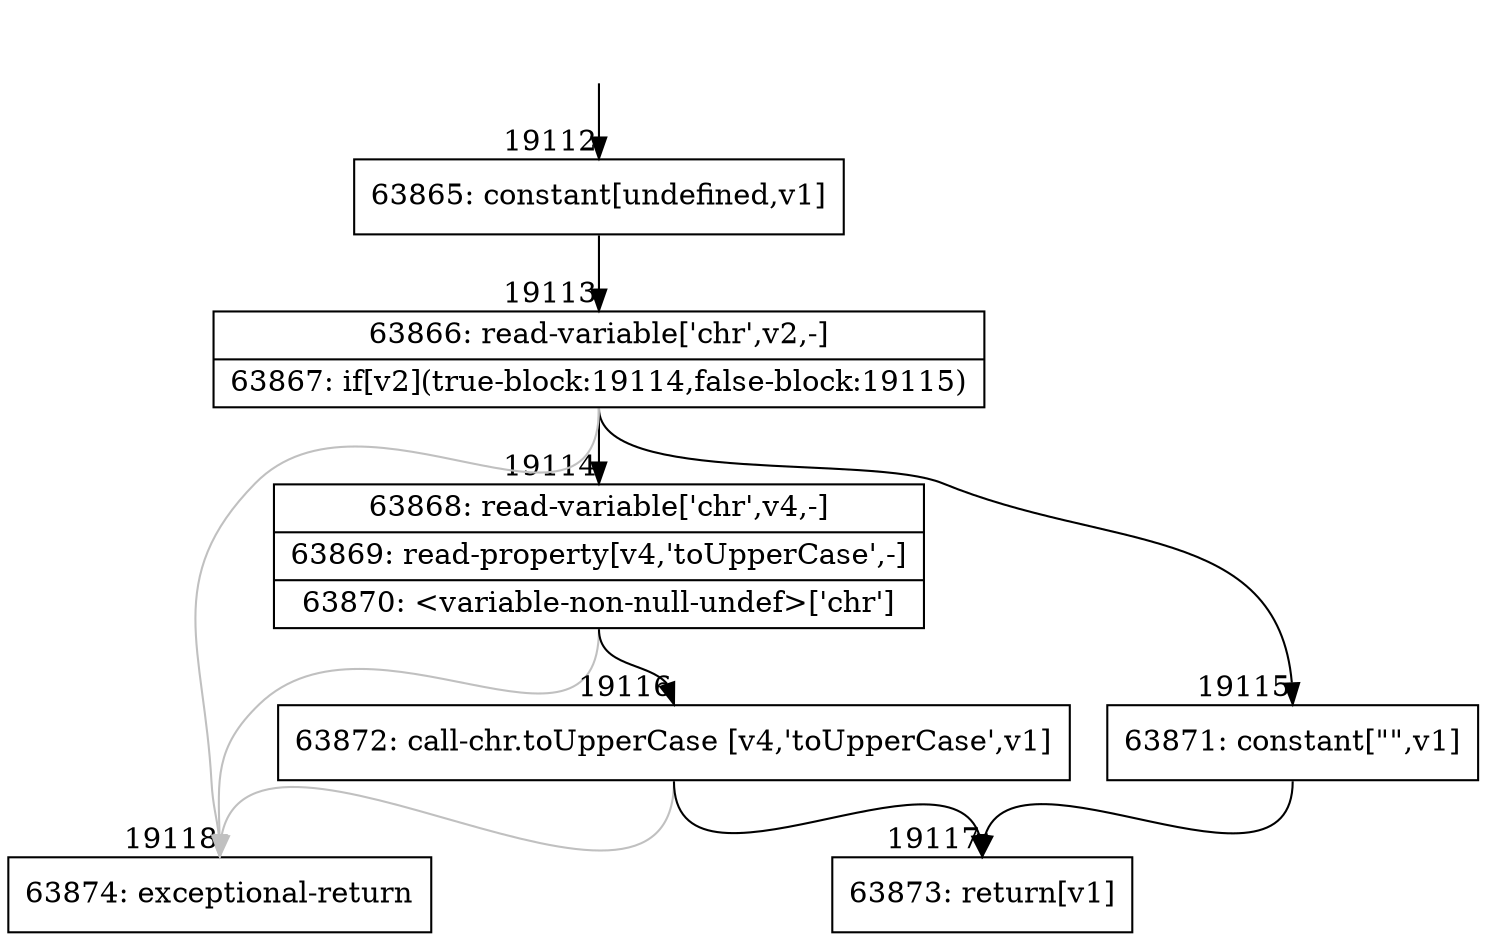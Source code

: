 digraph {
rankdir="TD"
BB_entry1644[shape=none,label=""];
BB_entry1644 -> BB19112 [tailport=s, headport=n, headlabel="    19112"]
BB19112 [shape=record label="{63865: constant[undefined,v1]}" ] 
BB19112 -> BB19113 [tailport=s, headport=n, headlabel="      19113"]
BB19113 [shape=record label="{63866: read-variable['chr',v2,-]|63867: if[v2](true-block:19114,false-block:19115)}" ] 
BB19113 -> BB19114 [tailport=s, headport=n, headlabel="      19114"]
BB19113 -> BB19115 [tailport=s, headport=n, headlabel="      19115"]
BB19113 -> BB19118 [tailport=s, headport=n, color=gray, headlabel="      19118"]
BB19114 [shape=record label="{63868: read-variable['chr',v4,-]|63869: read-property[v4,'toUpperCase',-]|63870: \<variable-non-null-undef\>['chr']}" ] 
BB19114 -> BB19116 [tailport=s, headport=n, headlabel="      19116"]
BB19114 -> BB19118 [tailport=s, headport=n, color=gray]
BB19115 [shape=record label="{63871: constant[\"\",v1]}" ] 
BB19115 -> BB19117 [tailport=s, headport=n, headlabel="      19117"]
BB19116 [shape=record label="{63872: call-chr.toUpperCase [v4,'toUpperCase',v1]}" ] 
BB19116 -> BB19117 [tailport=s, headport=n]
BB19116 -> BB19118 [tailport=s, headport=n, color=gray]
BB19117 [shape=record label="{63873: return[v1]}" ] 
BB19118 [shape=record label="{63874: exceptional-return}" ] 
//#$~ 35841
}

